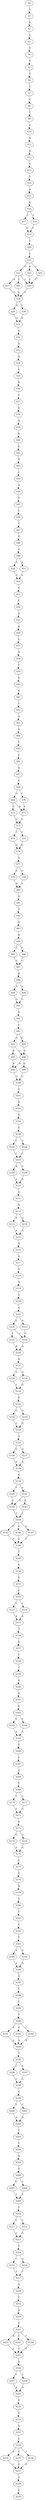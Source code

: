 strict digraph  {
	S0 -> S1 [ label = T ];
	S1 -> S2 [ label = G ];
	S2 -> S3 [ label = C ];
	S3 -> S4 [ label = T ];
	S4 -> S5 [ label = C ];
	S5 -> S6 [ label = T ];
	S6 -> S7 [ label = T ];
	S7 -> S8 [ label = C ];
	S8 -> S9 [ label = T ];
	S9 -> S10 [ label = C ];
	S10 -> S11 [ label = G ];
	S11 -> S12 [ label = G ];
	S12 -> S13 [ label = T ];
	S13 -> S14 [ label = T ];
	S14 -> S15 [ label = A ];
	S15 -> S16 [ label = G ];
	S16 -> S17 [ label = C ];
	S16 -> S18 [ label = T ];
	S17 -> S19 [ label = C ];
	S18 -> S19 [ label = C ];
	S19 -> S20 [ label = T ];
	S20 -> S21 [ label = G ];
	S21 -> S22 [ label = G ];
	S21 -> S23 [ label = A ];
	S21 -> S24 [ label = T ];
	S22 -> S25 [ label = T ];
	S22 -> S26 [ label = C ];
	S22 -> S27 [ label = A ];
	S23 -> S26 [ label = C ];
	S24 -> S26 [ label = C ];
	S25 -> S28 [ label = G ];
	S26 -> S28 [ label = G ];
	S27 -> S28 [ label = G ];
	S28 -> S29 [ label = A ];
	S28 -> S30 [ label = C ];
	S29 -> S31 [ label = G ];
	S30 -> S31 [ label = G ];
	S31 -> S32 [ label = G ];
	S32 -> S33 [ label = A ];
	S33 -> S34 [ label = A ];
	S34 -> S35 [ label = G ];
	S35 -> S36 [ label = A ];
	S36 -> S37 [ label = T ];
	S37 -> S38 [ label = A ];
	S38 -> S39 [ label = A ];
	S39 -> S40 [ label = A ];
	S40 -> S41 [ label = G ];
	S41 -> S42 [ label = A ];
	S42 -> S43 [ label = C ];
	S43 -> S44 [ label = A ];
	S44 -> S45 [ label = T ];
	S45 -> S46 [ label = T ];
	S46 -> S47 [ label = T ];
	S47 -> S48 [ label = G ];
	S48 -> S49 [ label = C ];
	S49 -> S50 [ label = G ];
	S49 -> S51 [ label = A ];
	S50 -> S52 [ label = A ];
	S51 -> S52 [ label = A ];
	S52 -> S53 [ label = C ];
	S53 -> S54 [ label = C ];
	S54 -> S55 [ label = A ];
	S55 -> S56 [ label = A ];
	S56 -> S57 [ label = G ];
	S57 -> S58 [ label = A ];
	S58 -> S59 [ label = T ];
	S59 -> S60 [ label = G ];
	S60 -> S61 [ label = G ];
	S61 -> S62 [ label = T ];
	S62 -> S63 [ label = A ];
	S63 -> S64 [ label = A ];
	S64 -> S65 [ label = T ];
	S65 -> S66 [ label = C ];
	S66 -> S67 [ label = A ];
	S67 -> S68 [ label = C ];
	S68 -> S69 [ label = G ];
	S68 -> S70 [ label = C ];
	S69 -> S71 [ label = A ];
	S69 -> S72 [ label = G ];
	S70 -> S71 [ label = A ];
	S71 -> S73 [ label = G ];
	S72 -> S73 [ label = G ];
	S73 -> S74 [ label = T ];
	S73 -> S75 [ label = C ];
	S74 -> S76 [ label = G ];
	S75 -> S76 [ label = G ];
	S76 -> S77 [ label = G ];
	S77 -> S78 [ label = A ];
	S77 -> S79 [ label = G ];
	S78 -> S80 [ label = A ];
	S79 -> S80 [ label = A ];
	S80 -> S81 [ label = A ];
	S81 -> S82 [ label = T ];
	S82 -> S83 [ label = G ];
	S83 -> S84 [ label = A ];
	S84 -> S85 [ label = T ];
	S84 -> S86 [ label = C ];
	S85 -> S87 [ label = G ];
	S86 -> S87 [ label = G ];
	S87 -> S88 [ label = A ];
	S88 -> S89 [ label = A ];
	S88 -> S90 [ label = G ];
	S89 -> S91 [ label = G ];
	S90 -> S91 [ label = G ];
	S91 -> S92 [ label = A ];
	S92 -> S93 [ label = C ];
	S93 -> S94 [ label = A ];
	S93 -> S95 [ label = C ];
	S94 -> S96 [ label = G ];
	S94 -> S97 [ label = A ];
	S95 -> S96 [ label = G ];
	S96 -> S98 [ label = A ];
	S96 -> S99 [ label = G ];
	S97 -> S98 [ label = A ];
	S98 -> S100 [ label = G ];
	S99 -> S100 [ label = G ];
	S100 -> S101 [ label = G ];
	S101 -> S102 [ label = A ];
	S102 -> S103 [ label = G ];
	S103 -> S104 [ label = G ];
	S104 -> S105 [ label = C ];
	S104 -> S106 [ label = T ];
	S105 -> S107 [ label = C ];
	S106 -> S107 [ label = C ];
	S107 -> S108 [ label = A ];
	S107 -> S109 [ label = C ];
	S108 -> S110 [ label = A ];
	S109 -> S110 [ label = A ];
	S110 -> S111 [ label = G ];
	S111 -> S112 [ label = A ];
	S112 -> S113 [ label = A ];
	S112 -> S114 [ label = G ];
	S113 -> S115 [ label = A ];
	S114 -> S115 [ label = A ];
	S115 -> S116 [ label = A ];
	S116 -> S117 [ label = A ];
	S117 -> S118 [ label = G ];
	S118 -> S119 [ label = A ];
	S119 -> S120 [ label = G ];
	S120 -> S121 [ label = A ];
	S121 -> S122 [ label = G ];
	S121 -> S123 [ label = A ];
	S122 -> S124 [ label = C ];
	S122 -> S125 [ label = T ];
	S123 -> S124 [ label = C ];
	S124 -> S126 [ label = A ];
	S125 -> S126 [ label = A ];
	S126 -> S127 [ label = A ];
	S127 -> S128 [ label = A ];
	S127 -> S129 [ label = G ];
	S128 -> S130 [ label = G ];
	S129 -> S130 [ label = G ];
	S130 -> S131 [ label = A ];
	S131 -> S132 [ label = G ];
	S131 -> S133 [ label = A ];
	S132 -> S134 [ label = G ];
	S133 -> S134 [ label = G ];
	S134 -> S135 [ label = A ];
	S135 -> S136 [ label = G ];
	S135 -> S137 [ label = A ];
	S136 -> S138 [ label = A ];
	S137 -> S138 [ label = A ];
	S138 -> S139 [ label = G ];
	S139 -> S140 [ label = T ];
	S139 -> S141 [ label = C ];
	S140 -> S142 [ label = G ];
	S141 -> S143 [ label = A ];
	S141 -> S142 [ label = G ];
	S142 -> S144 [ label = T ];
	S143 -> S144 [ label = T ];
	S144 -> S145 [ label = C ];
	S144 -> S146 [ label = T ];
	S144 -> S147 [ label = G ];
	S145 -> S148 [ label = C ];
	S146 -> S148 [ label = C ];
	S147 -> S148 [ label = C ];
	S148 -> S149 [ label = T ];
	S149 -> S150 [ label = G ];
	S150 -> S151 [ label = G ];
	S151 -> S152 [ label = C ];
	S152 -> S153 [ label = G ];
	S152 -> S154 [ label = C ];
	S153 -> S155 [ label = A ];
	S154 -> S155 [ label = A ];
	S155 -> S156 [ label = T ];
	S156 -> S157 [ label = G ];
	S157 -> S158 [ label = C ];
	S158 -> S159 [ label = T ];
	S159 -> S160 [ label = G ];
	S160 -> S161 [ label = G ];
	S161 -> S162 [ label = G ];
	S162 -> S163 [ label = G ];
	S162 -> S164 [ label = C ];
	S163 -> S165 [ label = A ];
	S164 -> S165 [ label = A ];
	S165 -> S166 [ label = T ];
	S166 -> S167 [ label = C ];
	S167 -> S168 [ label = A ];
	S168 -> S169 [ label = T ];
	S169 -> S170 [ label = T ];
	S169 -> S171 [ label = C ];
	S170 -> S172 [ label = G ];
	S171 -> S172 [ label = G ];
	S172 -> S173 [ label = G ];
	S173 -> S174 [ label = G ];
	S173 -> S175 [ label = A ];
	S174 -> S176 [ label = A ];
	S175 -> S176 [ label = A ];
	S176 -> S177 [ label = C ];
	S177 -> S178 [ label = C ];
	S178 -> S179 [ label = A ];
	S179 -> S180 [ label = T ];
	S180 -> S181 [ label = C ];
	S181 -> S182 [ label = C ];
	S182 -> S183 [ label = T ];
	S183 -> S184 [ label = A ];
	S183 -> S185 [ label = G ];
	S184 -> S186 [ label = A ];
	S185 -> S186 [ label = A ];
	S186 -> S187 [ label = A ];
	S187 -> S188 [ label = C ];
	S188 -> S189 [ label = C ];
	S189 -> S190 [ label = T ];
	S190 -> S191 [ label = A ];
	S190 -> S192 [ label = G ];
	S190 -> S193 [ label = C ];
	S191 -> S194 [ label = A ];
	S192 -> S194 [ label = A ];
	S193 -> S194 [ label = A ];
	S194 -> S195 [ label = T ];
	S195 -> S196 [ label = C ];
	S195 -> S197 [ label = T ];
	S196 -> S198 [ label = G ];
	S197 -> S198 [ label = G ];
	S198 -> S199 [ label = T ];
	S199 -> S200 [ label = T ];
	S199 -> S201 [ label = C ];
	S200 -> S202 [ label = A ];
	S201 -> S202 [ label = A ];
	S202 -> S203 [ label = T ];
	S203 -> S204 [ label = C ];
	S204 -> S205 [ label = A ];
	S205 -> S206 [ label = T ];
	S206 -> S207 [ label = C ];
	S206 -> S208 [ label = T ];
	S207 -> S209 [ label = T ];
	S208 -> S209 [ label = T ];
	S209 -> S210 [ label = T ];
	S210 -> S211 [ label = C ];
	S210 -> S212 [ label = T ];
	S211 -> S213 [ label = G ];
	S212 -> S213 [ label = G ];
	S213 -> S214 [ label = T ];
	S214 -> S215 [ label = C ];
	S214 -> S216 [ label = G ];
	S215 -> S217 [ label = T ];
	S216 -> S217 [ label = T ];
	S217 -> S218 [ label = A ];
	S218 -> S219 [ label = C ];
	S219 -> S220 [ label = A ];
	S220 -> S221 [ label = T ];
	S221 -> S222 [ label = A ];
	S221 -> S223 [ label = C ];
	S221 -> S224 [ label = T ];
	S222 -> S225 [ label = T ];
	S223 -> S225 [ label = T ];
	S224 -> S225 [ label = T ];
	S225 -> S226 [ label = A ];
	S226 -> S227 [ label = C ];
	S226 -> S228 [ label = T ];
	S227 -> S229 [ label = A ];
	S228 -> S229 [ label = A ];
	S229 -> S230 [ label = C ];
	S230 -> S231 [ label = C ];
	S231 -> S232 [ label = A ];
	S232 -> S233 [ label = C ];
	S233 -> S234 [ label = A ];
	S233 -> S235 [ label = C ];
	S233 -> S236 [ label = T ];
	S234 -> S237 [ label = C ];
	S235 -> S237 [ label = C ];
	S236 -> S237 [ label = C ];
	S237 -> S238 [ label = T ];
	S238 -> S239 [ label = G ];
}
